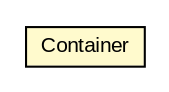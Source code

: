 #!/usr/local/bin/dot
#
# Class diagram 
# Generated by UMLGraph version R5_6-24-gf6e263 (http://www.umlgraph.org/)
#

digraph G {
	edge [fontname="arial",fontsize=10,labelfontname="arial",labelfontsize=10];
	node [fontname="arial",fontsize=10,shape=plaintext];
	nodesep=0.25;
	ranksep=0.5;
	// org.osmdroid.gpkg.GeoPackageMapTileModuleProvider.Container
	c49951 [label=<<table title="org.osmdroid.gpkg.GeoPackageMapTileModuleProvider.Container" border="0" cellborder="1" cellspacing="0" cellpadding="2" port="p" bgcolor="lemonChiffon" href="./GeoPackageMapTileModuleProvider.Container.html">
		<tr><td><table border="0" cellspacing="0" cellpadding="1">
<tr><td align="center" balign="center"> Container </td></tr>
		</table></td></tr>
		</table>>, URL="./GeoPackageMapTileModuleProvider.Container.html", fontname="arial", fontcolor="black", fontsize=10.0];
}

